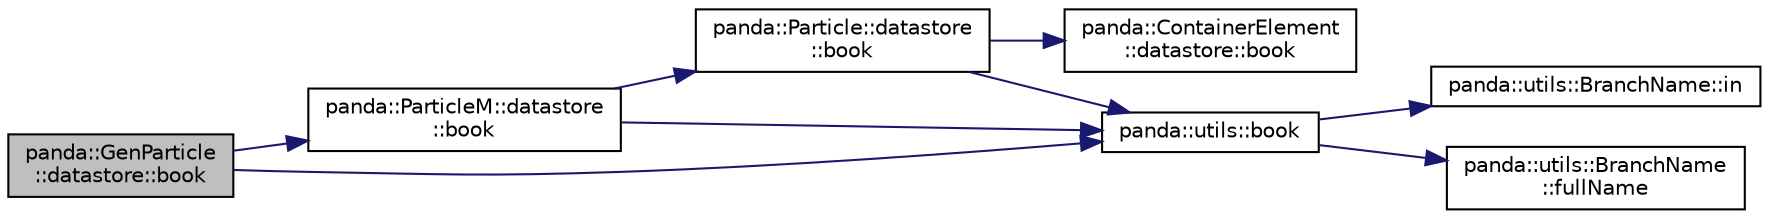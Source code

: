 digraph "panda::GenParticle::datastore::book"
{
 // INTERACTIVE_SVG=YES
  edge [fontname="Helvetica",fontsize="10",labelfontname="Helvetica",labelfontsize="10"];
  node [fontname="Helvetica",fontsize="10",shape=record];
  rankdir="LR";
  Node1 [label="panda::GenParticle\l::datastore::book",height=0.2,width=0.4,color="black", fillcolor="grey75", style="filled" fontcolor="black"];
  Node1 -> Node2 [color="midnightblue",fontsize="10",style="solid"];
  Node2 [label="panda::ParticleM::datastore\l::book",height=0.2,width=0.4,color="black", fillcolor="white", style="filled",URL="$structpanda_1_1ParticleM_1_1datastore.html#ae2eb76ca042d8b3e899c027ee07b5860"];
  Node2 -> Node3 [color="midnightblue",fontsize="10",style="solid"];
  Node3 [label="panda::Particle::datastore\l::book",height=0.2,width=0.4,color="black", fillcolor="white", style="filled",URL="$structpanda_1_1Particle_1_1datastore.html#af75a5d8b8a18ee09ce98ab37888b4404"];
  Node3 -> Node4 [color="midnightblue",fontsize="10",style="solid"];
  Node4 [label="panda::ContainerElement\l::datastore::book",height=0.2,width=0.4,color="black", fillcolor="white", style="filled",URL="$structpanda_1_1ContainerElement_1_1datastore.html#a3a4062043d9a913acd4056ab1cf5a93f"];
  Node3 -> Node5 [color="midnightblue",fontsize="10",style="solid"];
  Node5 [label="panda::utils::book",height=0.2,width=0.4,color="black", fillcolor="white", style="filled",URL="$namespacepanda_1_1utils.html#aaa6c7cd5892388e6ffdf713b11abf793",tooltip="Book the branch. "];
  Node5 -> Node6 [color="midnightblue",fontsize="10",style="solid"];
  Node6 [label="panda::utils::BranchName::in",height=0.2,width=0.4,color="black", fillcolor="white", style="filled",URL="$classpanda_1_1utils_1_1BranchName.html#a6cc8a6df7c5b12a0221fd49773cca6a7",tooltip="Is the name included and not vetoed? "];
  Node5 -> Node7 [color="midnightblue",fontsize="10",style="solid"];
  Node7 [label="panda::utils::BranchName\l::fullName",height=0.2,width=0.4,color="black", fillcolor="white", style="filled",URL="$classpanda_1_1utils_1_1BranchName.html#a13958ff4a9d554d2c057c600b4f70412",tooltip="Prepend the branch name with &lt;objName.&gt;. "];
  Node2 -> Node5 [color="midnightblue",fontsize="10",style="solid"];
  Node1 -> Node5 [color="midnightblue",fontsize="10",style="solid"];
}
